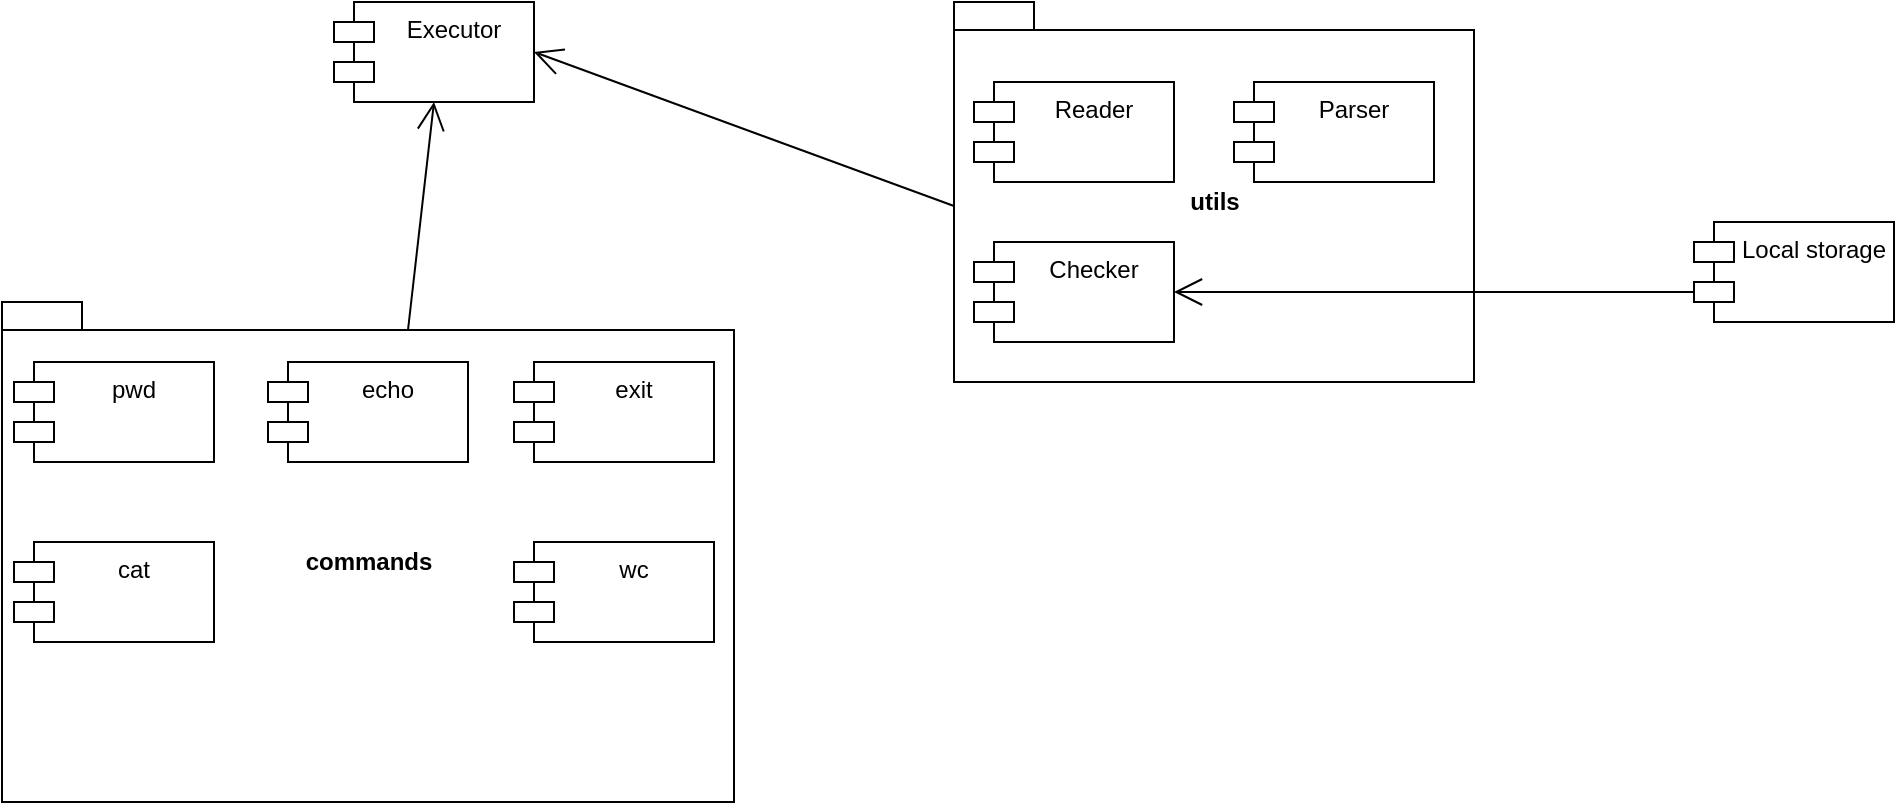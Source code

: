 <mxfile version="20.8.11" type="device"><diagram name="Страница 1" id="SxEkOZ68pe7GXjSt1YP9"><mxGraphModel dx="1002" dy="553" grid="1" gridSize="10" guides="1" tooltips="1" connect="1" arrows="1" fold="1" page="1" pageScale="1" pageWidth="827" pageHeight="1169" math="0" shadow="0"><root><mxCell id="0"/><mxCell id="1" parent="0"/><mxCell id="K_uTGjqvn7J78OWfTbi--6" value="utils" style="shape=folder;fontStyle=1;spacingTop=10;tabWidth=40;tabHeight=14;tabPosition=left;html=1;" vertex="1" parent="1"><mxGeometry x="540" y="40" width="260" height="190" as="geometry"/></mxCell><mxCell id="K_uTGjqvn7J78OWfTbi--1" value="Reader" style="shape=module;align=left;spacingLeft=20;align=center;verticalAlign=top;" vertex="1" parent="1"><mxGeometry x="550" y="80" width="100" height="50" as="geometry"/></mxCell><mxCell id="K_uTGjqvn7J78OWfTbi--2" value="Parser" style="shape=module;align=left;spacingLeft=20;align=center;verticalAlign=top;" vertex="1" parent="1"><mxGeometry x="680" y="80" width="100" height="50" as="geometry"/></mxCell><mxCell id="K_uTGjqvn7J78OWfTbi--4" value="Checker" style="shape=module;align=left;spacingLeft=20;align=center;verticalAlign=top;" vertex="1" parent="1"><mxGeometry x="550" y="160" width="100" height="50" as="geometry"/></mxCell><mxCell id="K_uTGjqvn7J78OWfTbi--5" value="Executor" style="shape=module;align=left;spacingLeft=20;align=center;verticalAlign=top;" vertex="1" parent="1"><mxGeometry x="230" y="40" width="100" height="50" as="geometry"/></mxCell><mxCell id="K_uTGjqvn7J78OWfTbi--8" value="commands" style="shape=folder;fontStyle=1;spacingTop=10;tabWidth=40;tabHeight=14;tabPosition=left;html=1;" vertex="1" parent="1"><mxGeometry x="64" y="190" width="366" height="250" as="geometry"/></mxCell><mxCell id="K_uTGjqvn7J78OWfTbi--9" value="" style="endArrow=open;endFill=1;endSize=12;html=1;rounded=0;entryX=1;entryY=0.5;entryDx=0;entryDy=0;exitX=0;exitY=0;exitDx=0;exitDy=102;exitPerimeter=0;" edge="1" parent="1" source="K_uTGjqvn7J78OWfTbi--6" target="K_uTGjqvn7J78OWfTbi--5"><mxGeometry width="160" relative="1" as="geometry"><mxPoint x="380" y="170" as="sourcePoint"/><mxPoint x="540" y="170" as="targetPoint"/></mxGeometry></mxCell><mxCell id="K_uTGjqvn7J78OWfTbi--10" value="pwd" style="shape=module;align=left;spacingLeft=20;align=center;verticalAlign=top;" vertex="1" parent="1"><mxGeometry x="70" y="220" width="100" height="50" as="geometry"/></mxCell><mxCell id="K_uTGjqvn7J78OWfTbi--11" value="" style="endArrow=open;endFill=1;endSize=12;html=1;rounded=0;entryX=0.5;entryY=1;entryDx=0;entryDy=0;exitX=0;exitY=0;exitDx=203;exitDy=14;exitPerimeter=0;" edge="1" parent="1" source="K_uTGjqvn7J78OWfTbi--8" target="K_uTGjqvn7J78OWfTbi--5"><mxGeometry width="160" relative="1" as="geometry"><mxPoint x="90" y="140" as="sourcePoint"/><mxPoint x="250" y="140" as="targetPoint"/></mxGeometry></mxCell><mxCell id="K_uTGjqvn7J78OWfTbi--12" value="echo" style="shape=module;align=left;spacingLeft=20;align=center;verticalAlign=top;" vertex="1" parent="1"><mxGeometry x="197" y="220" width="100" height="50" as="geometry"/></mxCell><mxCell id="K_uTGjqvn7J78OWfTbi--13" value="cat" style="shape=module;align=left;spacingLeft=20;align=center;verticalAlign=top;" vertex="1" parent="1"><mxGeometry x="70" y="310" width="100" height="50" as="geometry"/></mxCell><mxCell id="K_uTGjqvn7J78OWfTbi--14" value="exit" style="shape=module;align=left;spacingLeft=20;align=center;verticalAlign=top;" vertex="1" parent="1"><mxGeometry x="320" y="220" width="100" height="50" as="geometry"/></mxCell><mxCell id="K_uTGjqvn7J78OWfTbi--15" value="wc" style="shape=module;align=left;spacingLeft=20;align=center;verticalAlign=top;" vertex="1" parent="1"><mxGeometry x="320" y="310" width="100" height="50" as="geometry"/></mxCell><mxCell id="K_uTGjqvn7J78OWfTbi--16" value="Local storage" style="shape=module;align=left;spacingLeft=20;align=center;verticalAlign=top;" vertex="1" parent="1"><mxGeometry x="910" y="150" width="100" height="50" as="geometry"/></mxCell><mxCell id="K_uTGjqvn7J78OWfTbi--19" value="" style="endArrow=open;endFill=1;endSize=12;html=1;rounded=0;entryX=1;entryY=0.5;entryDx=0;entryDy=0;exitX=0;exitY=0;exitDx=0;exitDy=35;exitPerimeter=0;" edge="1" parent="1" source="K_uTGjqvn7J78OWfTbi--16" target="K_uTGjqvn7J78OWfTbi--4"><mxGeometry width="160" relative="1" as="geometry"><mxPoint x="920" y="300" as="sourcePoint"/><mxPoint x="1080" y="300" as="targetPoint"/></mxGeometry></mxCell></root></mxGraphModel></diagram></mxfile>